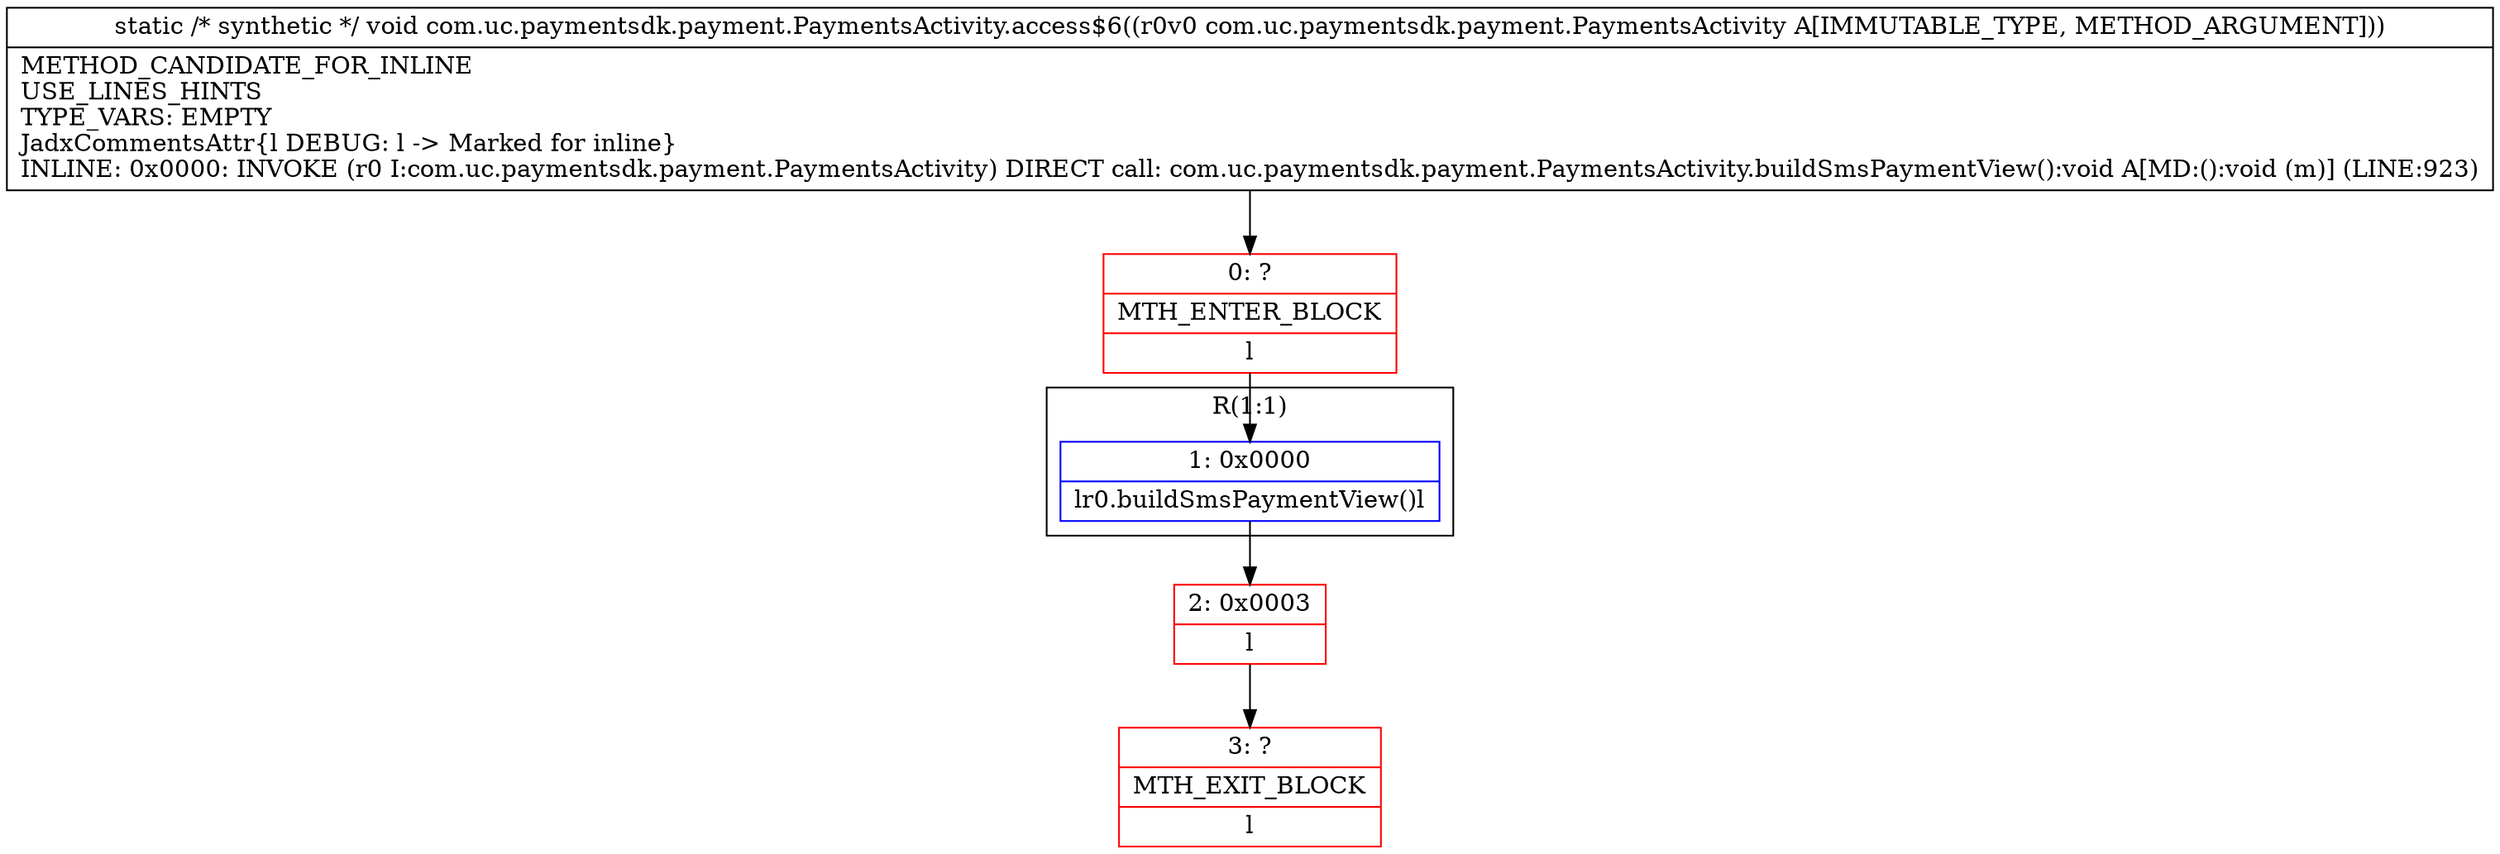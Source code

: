 digraph "CFG forcom.uc.paymentsdk.payment.PaymentsActivity.access$6(Lcom\/uc\/paymentsdk\/payment\/PaymentsActivity;)V" {
subgraph cluster_Region_971584041 {
label = "R(1:1)";
node [shape=record,color=blue];
Node_1 [shape=record,label="{1\:\ 0x0000|lr0.buildSmsPaymentView()l}"];
}
Node_0 [shape=record,color=red,label="{0\:\ ?|MTH_ENTER_BLOCK\l|l}"];
Node_2 [shape=record,color=red,label="{2\:\ 0x0003|l}"];
Node_3 [shape=record,color=red,label="{3\:\ ?|MTH_EXIT_BLOCK\l|l}"];
MethodNode[shape=record,label="{static \/* synthetic *\/ void com.uc.paymentsdk.payment.PaymentsActivity.access$6((r0v0 com.uc.paymentsdk.payment.PaymentsActivity A[IMMUTABLE_TYPE, METHOD_ARGUMENT]))  | METHOD_CANDIDATE_FOR_INLINE\lUSE_LINES_HINTS\lTYPE_VARS: EMPTY\lJadxCommentsAttr\{l DEBUG: l \-\> Marked for inline\}\lINLINE: 0x0000: INVOKE (r0 I:com.uc.paymentsdk.payment.PaymentsActivity) DIRECT call: com.uc.paymentsdk.payment.PaymentsActivity.buildSmsPaymentView():void A[MD:():void (m)] (LINE:923)\l}"];
MethodNode -> Node_0;
Node_1 -> Node_2;
Node_0 -> Node_1;
Node_2 -> Node_3;
}

